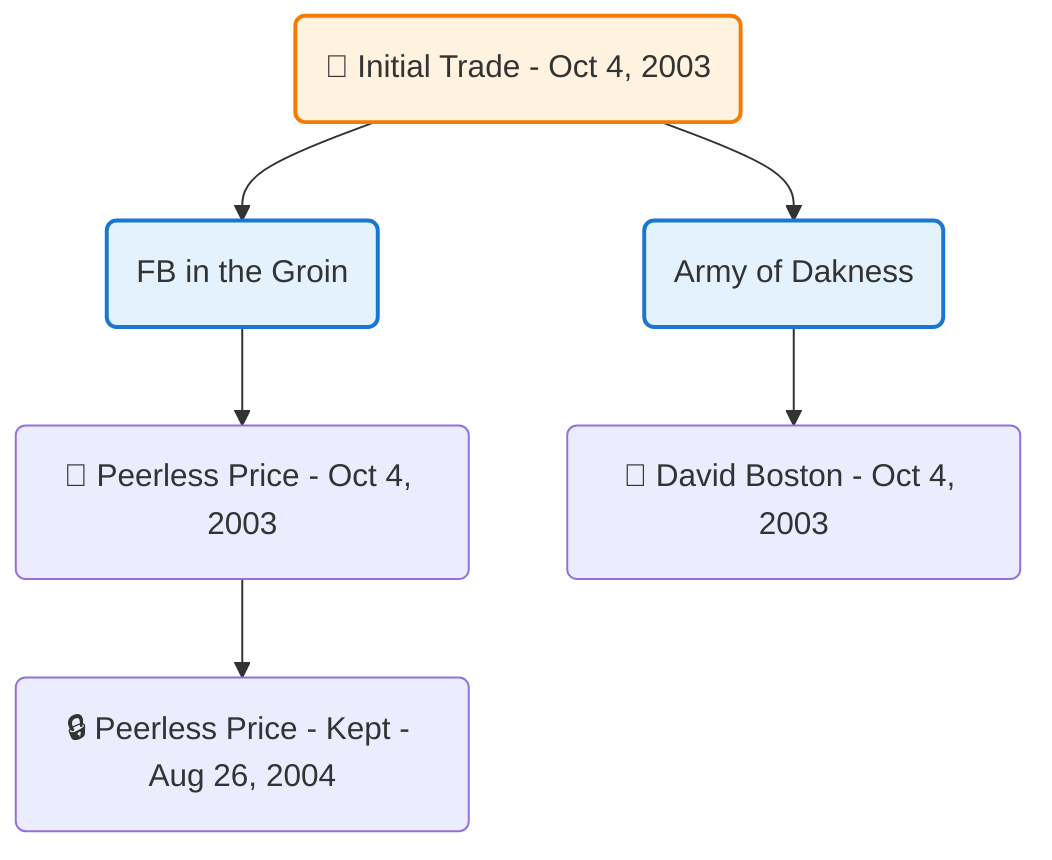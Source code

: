 flowchart TD

    TRADE_MAIN("🔄 Initial Trade - Oct 4, 2003")
    TEAM_1("FB in the Groin")
    TEAM_2("Army of Dakness")
    NODE_4ed9ace5-3a66-4c8a-8d45-a94a09fb8c77("🔄 Peerless Price - Oct 4, 2003")
    NODE_dc86bb3b-f68b-4dd1-87a8-bbac53efac61("🔒 Peerless Price - Kept - Aug 26, 2004")
    NODE_d198fa06-ff72-4ff5-8d1b-f8fd90cfa458("🔄 David Boston - Oct 4, 2003")

    TRADE_MAIN --> TEAM_1
    TRADE_MAIN --> TEAM_2
    TEAM_1 --> NODE_4ed9ace5-3a66-4c8a-8d45-a94a09fb8c77
    NODE_4ed9ace5-3a66-4c8a-8d45-a94a09fb8c77 --> NODE_dc86bb3b-f68b-4dd1-87a8-bbac53efac61
    TEAM_2 --> NODE_d198fa06-ff72-4ff5-8d1b-f8fd90cfa458

    %% Node styling
    classDef teamNode fill:#e3f2fd,stroke:#1976d2,stroke-width:2px
    classDef tradeNode fill:#fff3e0,stroke:#f57c00,stroke-width:2px
    classDef playerNode fill:#f3e5f5,stroke:#7b1fa2,stroke-width:1px
    classDef nonRootPlayerNode fill:#f5f5f5,stroke:#757575,stroke-width:1px
    classDef endNode fill:#ffebee,stroke:#c62828,stroke-width:2px
    classDef waiverNode fill:#e8f5e8,stroke:#388e3c,stroke-width:2px
    classDef championshipNode fill:#fff9c4,stroke:#f57f17,stroke-width:3px

    class TEAM_1,TEAM_2 teamNode
    class TRADE_MAIN tradeNode
